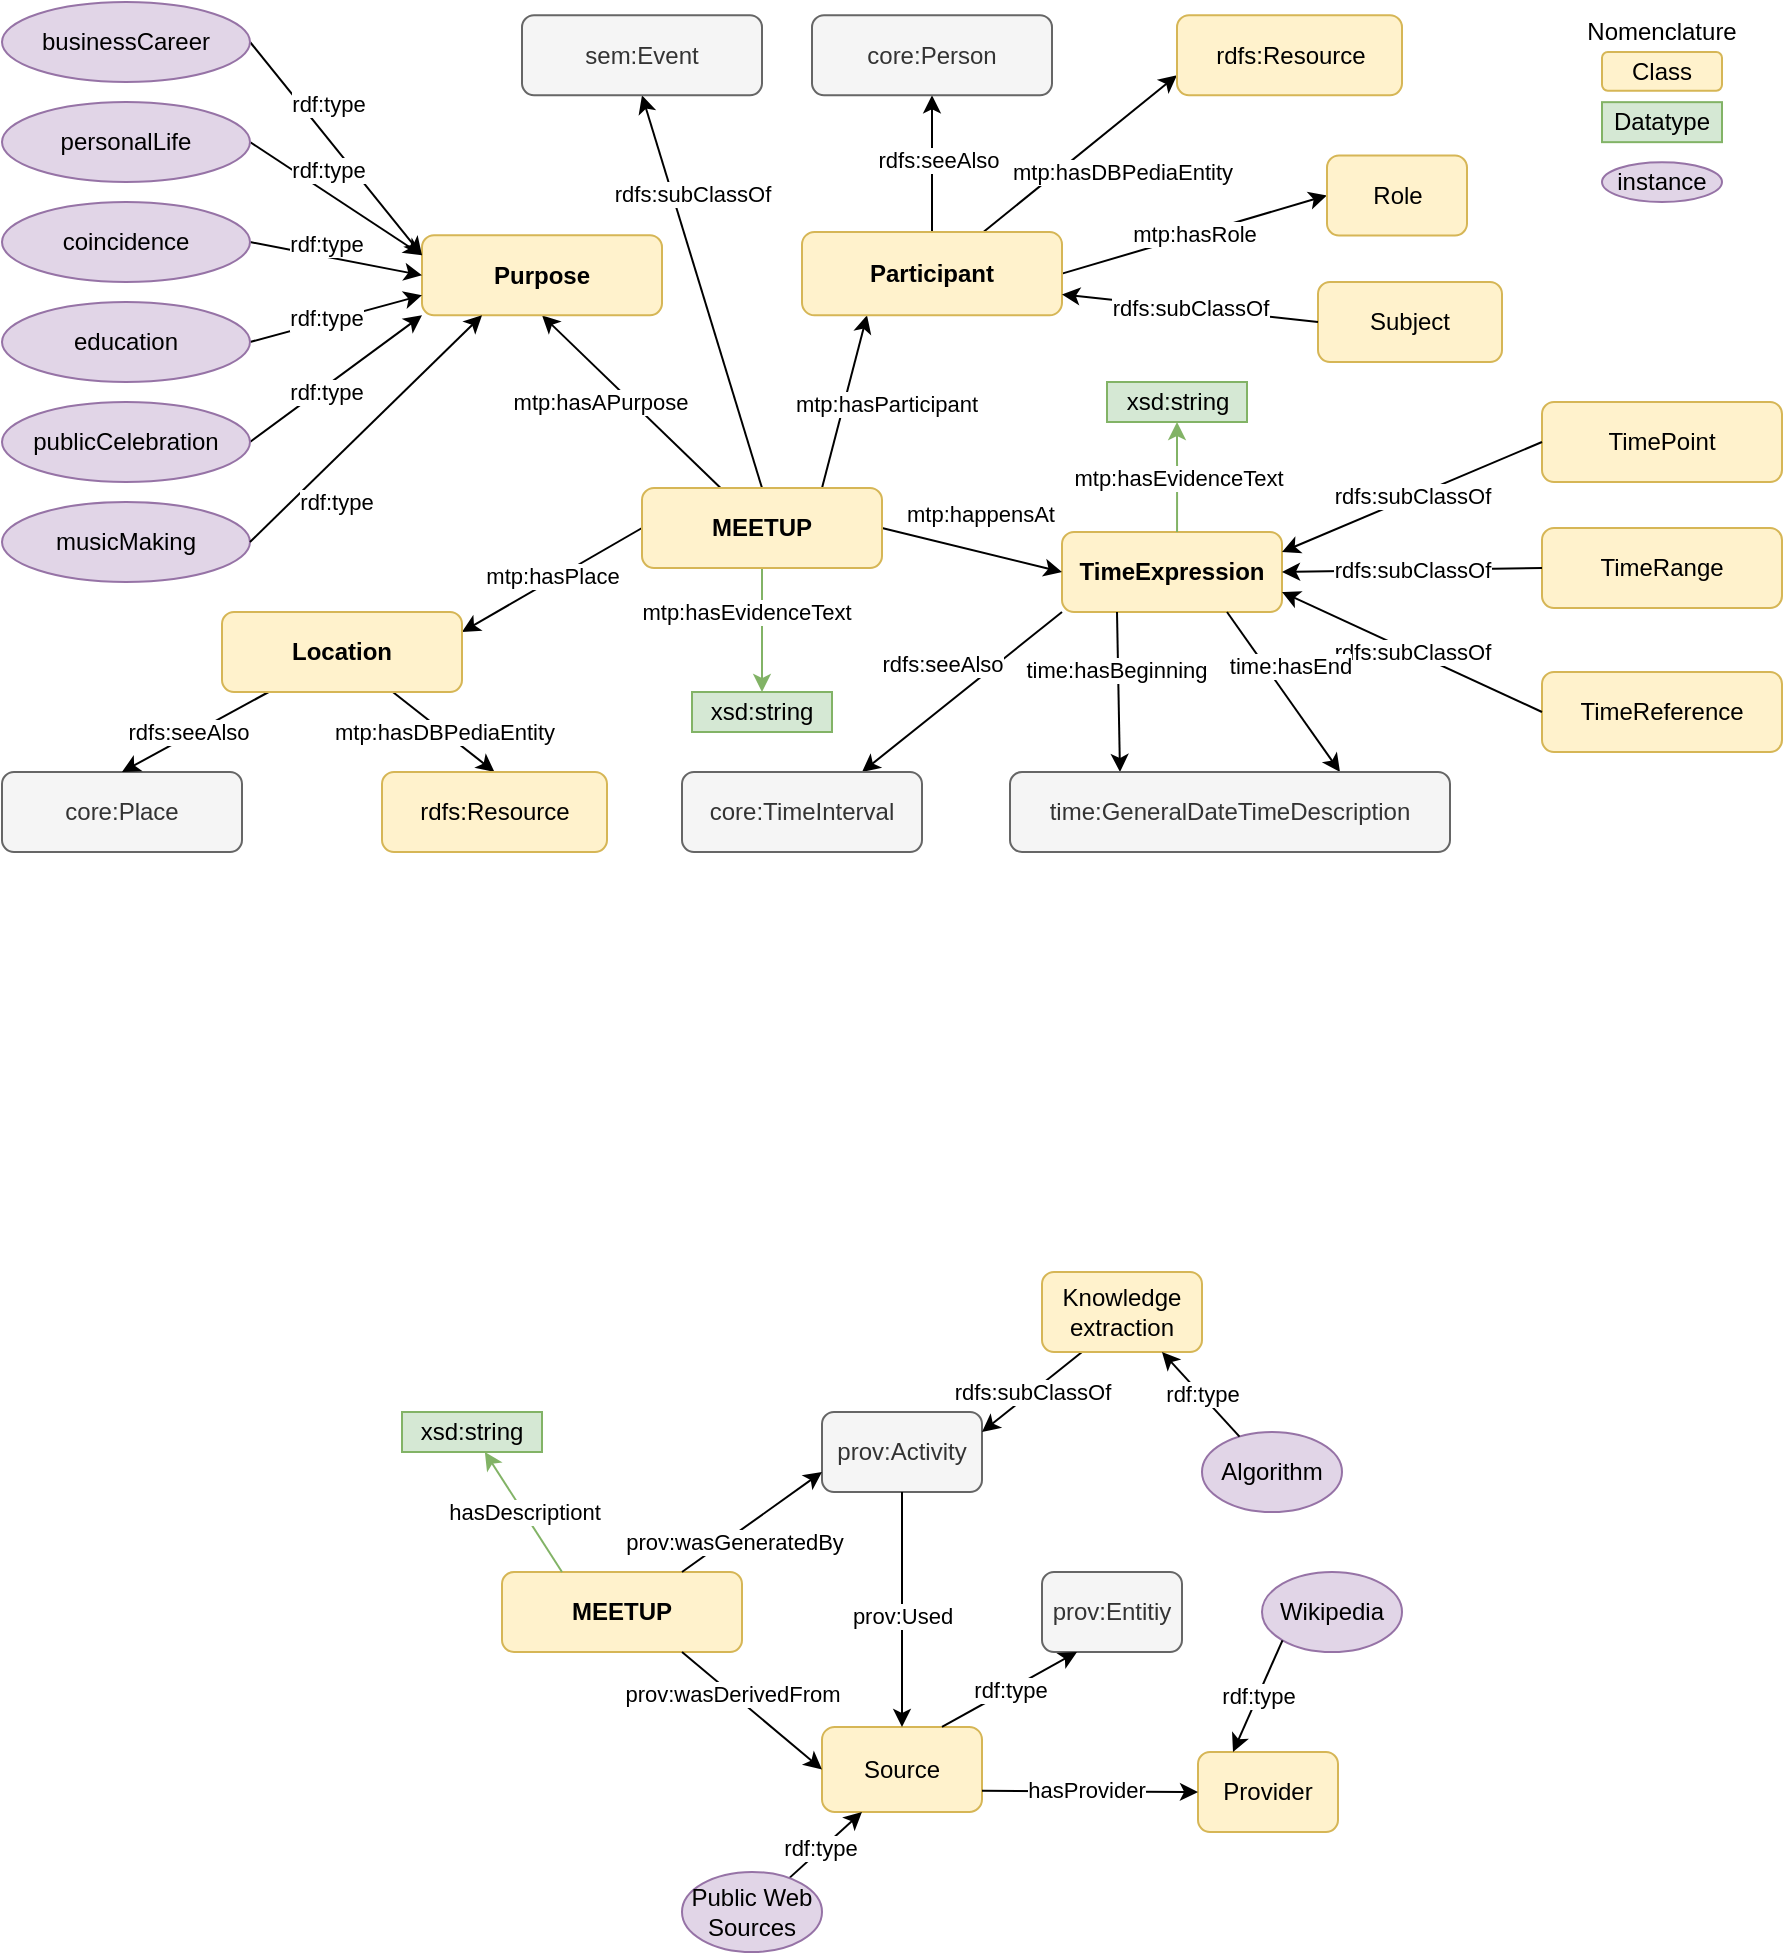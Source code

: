 <mxfile version="17.2.1" type="device" pages="3"><diagram name="V0.3" id="JeSB2Bdn0HDj4rO1LDRB"><mxGraphModel dx="2010" dy="3112" grid="1" gridSize="10" guides="1" tooltips="1" connect="1" arrows="1" fold="1" page="1" pageScale="1" pageWidth="827" pageHeight="1169" math="0" shadow="0"><root><mxCell id="0"/><mxCell id="1" parent="0"/><mxCell id="2" value="Class" style="rounded=1;whiteSpace=wrap;html=1;fillColor=#fff2cc;strokeColor=#d6b656;" parent="1" vertex="1"><mxGeometry x="710" y="-1680" width="60" height="19.33" as="geometry"/></mxCell><mxCell id="3" value="Datatype" style="rounded=0;whiteSpace=wrap;html=1;fillColor=#d5e8d4;strokeColor=#82b366;" parent="1" vertex="1"><mxGeometry x="710" y="-1654.92" width="60" height="20" as="geometry"/></mxCell><mxCell id="4" value="instance" style="ellipse;whiteSpace=wrap;html=1;fillColor=#e1d5e7;strokeColor=#9673a6;" parent="1" vertex="1"><mxGeometry x="710" y="-1624.92" width="60" height="19.92" as="geometry"/></mxCell><mxCell id="MVmFsnz7Kmgioz7mljLV-81" style="rounded=0;orthogonalLoop=1;jettySize=auto;html=1;entryX=0.75;entryY=0;entryDx=0;entryDy=0;" parent="1" target="MVmFsnz7Kmgioz7mljLV-80" edge="1"><mxGeometry relative="1" as="geometry"><mxPoint x="440" y="-1400" as="sourcePoint"/></mxGeometry></mxCell><mxCell id="MVmFsnz7Kmgioz7mljLV-82" value="rdfs:seeAlso" style="edgeLabel;html=1;align=center;verticalAlign=middle;resizable=0;points=[];" parent="MVmFsnz7Kmgioz7mljLV-81" vertex="1" connectable="0"><mxGeometry x="0.069" y="-1" relative="1" as="geometry"><mxPoint x="-6" y="-16" as="offset"/></mxGeometry></mxCell><mxCell id="5" value="TimeExpression" style="rounded=1;whiteSpace=wrap;html=1;fillColor=#fff2cc;strokeColor=#d6b656;fontStyle=1" parent="1" vertex="1"><mxGeometry x="440" y="-1440" width="110" height="40" as="geometry"/></mxCell><mxCell id="6" value="TimePoint" style="rounded=1;whiteSpace=wrap;html=1;fillColor=#fff2cc;strokeColor=#d6b656;fontStyle=0;" parent="1" vertex="1"><mxGeometry x="680" y="-1505" width="120" height="40" as="geometry"/></mxCell><mxCell id="7" value="TimeRange" style="rounded=1;whiteSpace=wrap;html=1;fillColor=#fff2cc;strokeColor=#d6b656;fontStyle=0;" parent="1" vertex="1"><mxGeometry x="680" y="-1442.0" width="120" height="40" as="geometry"/></mxCell><mxCell id="8" value="TimeReference" style="rounded=1;whiteSpace=wrap;html=1;fillColor=#fff2cc;strokeColor=#d6b656;fontStyle=0;" parent="1" vertex="1"><mxGeometry x="680" y="-1370" width="120" height="40" as="geometry"/></mxCell><mxCell id="9" value="rdfs:subClassOf" style="endArrow=classic;html=1;rounded=0;entryX=1;entryY=0.25;entryDx=0;entryDy=0;exitX=0;exitY=0.5;exitDx=0;exitDy=0;" parent="1" source="6" target="5" edge="1"><mxGeometry width="50" height="50" relative="1" as="geometry"><mxPoint x="690" y="-1490" as="sourcePoint"/><mxPoint x="554" y="-1326.21" as="targetPoint"/></mxGeometry></mxCell><mxCell id="10" value="rdfs:subClassOf" style="endArrow=classic;html=1;rounded=0;exitX=0;exitY=0.5;exitDx=0;exitDy=0;entryX=1;entryY=0.75;entryDx=0;entryDy=0;" parent="1" source="8" target="5" edge="1"><mxGeometry width="50" height="50" relative="1" as="geometry"><mxPoint x="604.13" y="-1275.43" as="sourcePoint"/><mxPoint x="526.5" y="-1426.29" as="targetPoint"/></mxGeometry></mxCell><mxCell id="11" value="rdfs:subClassOf" style="endArrow=classic;html=1;rounded=0;entryX=1;entryY=0.5;entryDx=0;entryDy=0;exitX=0;exitY=0.5;exitDx=0;exitDy=0;" parent="1" source="7" target="5" edge="1"><mxGeometry width="50" height="50" relative="1" as="geometry"><mxPoint x="476.5" y="-1358.79" as="sourcePoint"/><mxPoint x="526.5" y="-1436.29" as="targetPoint"/></mxGeometry></mxCell><mxCell id="12" value="Nomenclature" style="text;html=1;strokeColor=none;fillColor=none;align=center;verticalAlign=middle;whiteSpace=wrap;rounded=0;" parent="1" vertex="1"><mxGeometry x="710" y="-1705" width="60" height="30" as="geometry"/></mxCell><mxCell id="13" style="edgeStyle=none;rounded=0;orthogonalLoop=1;jettySize=auto;html=1;entryX=1;entryY=0.25;entryDx=0;entryDy=0;exitX=0;exitY=0.5;exitDx=0;exitDy=0;" parent="1" source="21" target="MVmFsnz7Kmgioz7mljLV-87" edge="1"><mxGeometry relative="1" as="geometry"/></mxCell><mxCell id="14" value="mtp:hasPlace" style="edgeLabel;html=1;align=center;verticalAlign=middle;resizable=0;points=[];" parent="13" vertex="1" connectable="0"><mxGeometry x="-0.38" y="-1" relative="1" as="geometry"><mxPoint x="-17" y="9" as="offset"/></mxGeometry></mxCell><mxCell id="15" value="mtp:hasParticipant" style="edgeStyle=none;rounded=0;orthogonalLoop=1;jettySize=auto;html=1;entryX=0.25;entryY=1;entryDx=0;entryDy=0;exitX=0.75;exitY=0;exitDx=0;exitDy=0;" parent="1" source="21" target="26" edge="1"><mxGeometry x="0.083" y="-21" relative="1" as="geometry"><mxPoint x="240" y="-1470" as="sourcePoint"/><mxPoint x="-1" as="offset"/></mxGeometry></mxCell><mxCell id="16" style="edgeStyle=none;rounded=0;orthogonalLoop=1;jettySize=auto;html=1;entryX=0.5;entryY=1;entryDx=0;entryDy=0;" parent="1" source="21" target="22" edge="1"><mxGeometry relative="1" as="geometry"/></mxCell><mxCell id="17" value="mtp:hasAPurpose" style="edgeLabel;html=1;align=center;verticalAlign=middle;resizable=0;points=[];" parent="16" vertex="1" connectable="0"><mxGeometry x="0.261" y="3" relative="1" as="geometry"><mxPoint x="-2" y="9" as="offset"/></mxGeometry></mxCell><mxCell id="18" value="mtp:happensAt" style="edgeStyle=none;rounded=0;orthogonalLoop=1;jettySize=auto;html=1;entryX=0;entryY=0.5;entryDx=0;entryDy=0;exitX=1;exitY=0.5;exitDx=0;exitDy=0;" parent="1" source="21" target="5" edge="1"><mxGeometry x="-0.003" y="18" relative="1" as="geometry"><mxPoint as="offset"/><mxPoint x="350" y="-1462" as="sourcePoint"/></mxGeometry></mxCell><mxCell id="19" style="rounded=0;orthogonalLoop=1;jettySize=auto;html=1;entryX=0.5;entryY=1;entryDx=0;entryDy=0;exitX=0.5;exitY=0;exitDx=0;exitDy=0;" parent="1" source="21" target="42" edge="1"><mxGeometry relative="1" as="geometry"/></mxCell><mxCell id="20" value="rdfs:subClassOf" style="edgeLabel;html=1;align=center;verticalAlign=middle;resizable=0;points=[];" parent="19" vertex="1" connectable="0"><mxGeometry x="0.505" relative="1" as="geometry"><mxPoint x="10" y="1" as="offset"/></mxGeometry></mxCell><mxCell id="MVmFsnz7Kmgioz7mljLV-84" style="edgeStyle=none;rounded=0;orthogonalLoop=1;jettySize=auto;html=1;entryX=0.5;entryY=0;entryDx=0;entryDy=0;fillColor=#d5e8d4;strokeColor=#82b366;" parent="1" source="21" target="MVmFsnz7Kmgioz7mljLV-83" edge="1"><mxGeometry relative="1" as="geometry"/></mxCell><mxCell id="MVmFsnz7Kmgioz7mljLV-86" value="mtp:hasEvidenceText" style="edgeLabel;html=1;align=center;verticalAlign=middle;resizable=0;points=[];" parent="MVmFsnz7Kmgioz7mljLV-84" vertex="1" connectable="0"><mxGeometry x="-0.44" y="4" relative="1" as="geometry"><mxPoint x="-12" y="4" as="offset"/></mxGeometry></mxCell><mxCell id="21" value="MEETUP" style="rounded=1;whiteSpace=wrap;html=1;fillColor=#fff2cc;strokeColor=#d6b656;fontStyle=1" parent="1" vertex="1"><mxGeometry x="230" y="-1462" width="120" height="40" as="geometry"/></mxCell><mxCell id="22" value="Purpose" style="rounded=1;whiteSpace=wrap;html=1;fillColor=#fff2cc;strokeColor=#d6b656;fontStyle=1" parent="1" vertex="1"><mxGeometry x="120" y="-1588.36" width="120" height="40" as="geometry"/></mxCell><mxCell id="23" value="mtp:hasRole" style="edgeStyle=none;rounded=0;orthogonalLoop=1;jettySize=auto;html=1;exitX=1;exitY=0.5;exitDx=0;exitDy=0;entryX=0;entryY=0.5;entryDx=0;entryDy=0;" parent="1" source="26" target="28" edge="1"><mxGeometry relative="1" as="geometry"/></mxCell><mxCell id="24" style="rounded=0;orthogonalLoop=1;jettySize=auto;html=1;" parent="1" source="26" target="41" edge="1"><mxGeometry relative="1" as="geometry"/></mxCell><mxCell id="25" value="rdfs:seeAlso" style="edgeLabel;html=1;align=center;verticalAlign=middle;resizable=0;points=[];" parent="24" vertex="1" connectable="0"><mxGeometry x="0.32" relative="1" as="geometry"><mxPoint x="3" y="9" as="offset"/></mxGeometry></mxCell><mxCell id="MVmFsnz7Kmgioz7mljLV-92" value="mtp:hasDBPediaEntity" style="edgeStyle=none;rounded=0;orthogonalLoop=1;jettySize=auto;html=1;entryX=0;entryY=0.75;entryDx=0;entryDy=0;" parent="1" source="26" target="MVmFsnz7Kmgioz7mljLV-91" edge="1"><mxGeometry x="0.168" y="-20" relative="1" as="geometry"><mxPoint as="offset"/></mxGeometry></mxCell><mxCell id="26" value="Participant" style="rounded=1;whiteSpace=wrap;html=1;fillColor=#fff2cc;strokeColor=#d6b656;fontStyle=1;" parent="1" vertex="1"><mxGeometry x="310" y="-1590" width="130" height="41.64" as="geometry"/></mxCell><mxCell id="27" value="core:Place" style="rounded=1;whiteSpace=wrap;html=1;fillColor=#f5f5f5;strokeColor=#666666;fontStyle=0;fontColor=#333333;" parent="1" vertex="1"><mxGeometry x="-90" y="-1320" width="120" height="40" as="geometry"/></mxCell><mxCell id="28" value="Role" style="rounded=1;whiteSpace=wrap;html=1;fillColor=#fff2cc;strokeColor=#d6b656;" parent="1" vertex="1"><mxGeometry x="572.5" y="-1628.28" width="70" height="40" as="geometry"/></mxCell><mxCell id="29" value="Subject" style="rounded=1;whiteSpace=wrap;html=1;fillColor=#fff2cc;strokeColor=#d6b656;fontStyle=0;" parent="1" vertex="1"><mxGeometry x="568" y="-1565.0" width="92" height="40" as="geometry"/></mxCell><mxCell id="30" value="rdfs:subClassOf" style="endArrow=classic;html=1;rounded=0;entryX=1;entryY=0.75;entryDx=0;entryDy=0;exitX=0;exitY=0.5;exitDx=0;exitDy=0;" parent="1" source="29" target="26" edge="1"><mxGeometry width="50" height="50" relative="1" as="geometry"><mxPoint x="264" y="-1533.72" as="sourcePoint"/><mxPoint x="390" y="-1548.36" as="targetPoint"/></mxGeometry></mxCell><mxCell id="31" value="" style="endArrow=classic;html=1;rounded=0;exitX=1;exitY=0.5;exitDx=0;exitDy=0;entryX=0;entryY=0.25;entryDx=0;entryDy=0;" parent="1" source="43" target="22" edge="1"><mxGeometry width="50" height="50" relative="1" as="geometry"><mxPoint y="-1651.36" as="sourcePoint"/><mxPoint x="130" y="-1545.15" as="targetPoint"/></mxGeometry></mxCell><mxCell id="32" value="rdf:type" style="edgeLabel;html=1;align=center;verticalAlign=middle;resizable=0;points=[];" parent="31" vertex="1" connectable="0"><mxGeometry x="-0.344" y="1" relative="1" as="geometry"><mxPoint x="10" y="-4" as="offset"/></mxGeometry></mxCell><mxCell id="33" value="" style="endArrow=classic;html=1;rounded=0;exitX=1;exitY=0.5;exitDx=0;exitDy=0;entryX=0;entryY=0.25;entryDx=0;entryDy=0;" parent="1" source="44" target="22" edge="1"><mxGeometry width="50" height="50" relative="1" as="geometry"><mxPoint y="-1598.36" as="sourcePoint"/><mxPoint x="150" y="-1568.36" as="targetPoint"/></mxGeometry></mxCell><mxCell id="34" value="rdf:type" style="edgeLabel;html=1;align=center;verticalAlign=middle;resizable=0;points=[];" parent="33" vertex="1" connectable="0"><mxGeometry x="-0.344" y="1" relative="1" as="geometry"><mxPoint x="10" y="-4" as="offset"/></mxGeometry></mxCell><mxCell id="35" value="" style="endArrow=classic;html=1;rounded=0;exitX=1;exitY=0.5;exitDx=0;exitDy=0;entryX=0;entryY=0.5;entryDx=0;entryDy=0;" parent="1" source="45" target="22" edge="1"><mxGeometry width="50" height="50" relative="1" as="geometry"><mxPoint y="-1548.36" as="sourcePoint"/><mxPoint x="150" y="-1570" as="targetPoint"/></mxGeometry></mxCell><mxCell id="36" value="rdf:type" style="edgeLabel;html=1;align=center;verticalAlign=middle;resizable=0;points=[];" parent="35" vertex="1" connectable="0"><mxGeometry x="-0.344" y="1" relative="1" as="geometry"><mxPoint x="10" y="-4" as="offset"/></mxGeometry></mxCell><mxCell id="37" value="" style="endArrow=classic;html=1;rounded=0;exitX=1;exitY=0.5;exitDx=0;exitDy=0;entryX=0;entryY=0.75;entryDx=0;entryDy=0;" parent="1" source="46" target="22" edge="1"><mxGeometry width="50" height="50" relative="1" as="geometry"><mxPoint y="-1498.36" as="sourcePoint"/><mxPoint x="160" y="-1478.36" as="targetPoint"/></mxGeometry></mxCell><mxCell id="38" value="rdf:type" style="edgeLabel;html=1;align=center;verticalAlign=middle;resizable=0;points=[];" parent="37" vertex="1" connectable="0"><mxGeometry x="-0.344" y="1" relative="1" as="geometry"><mxPoint x="10" y="-4" as="offset"/></mxGeometry></mxCell><mxCell id="39" value="" style="endArrow=classic;html=1;rounded=0;exitX=1;exitY=0.5;exitDx=0;exitDy=0;entryX=0;entryY=1;entryDx=0;entryDy=0;" parent="1" source="47" target="22" edge="1"><mxGeometry width="50" height="50" relative="1" as="geometry"><mxPoint y="-1448.36" as="sourcePoint"/><mxPoint x="260" y="-1468.36" as="targetPoint"/></mxGeometry></mxCell><mxCell id="40" value="rdf:type" style="edgeLabel;html=1;align=center;verticalAlign=middle;resizable=0;points=[];" parent="39" vertex="1" connectable="0"><mxGeometry x="-0.344" y="1" relative="1" as="geometry"><mxPoint x="10" y="-4" as="offset"/></mxGeometry></mxCell><mxCell id="41" value="core:Person" style="rounded=1;whiteSpace=wrap;html=1;fillColor=#f5f5f5;strokeColor=#666666;fontColor=#333333;" parent="1" vertex="1"><mxGeometry x="315" y="-1698.36" width="120" height="40" as="geometry"/></mxCell><mxCell id="42" value="sem:Event" style="rounded=1;whiteSpace=wrap;html=1;fillColor=#f5f5f5;strokeColor=#666666;fontColor=#333333;" parent="1" vertex="1"><mxGeometry x="170" y="-1698.36" width="120" height="40" as="geometry"/></mxCell><mxCell id="43" value="businessCareer" style="ellipse;whiteSpace=wrap;html=1;fillColor=#e1d5e7;strokeColor=#9673a6;" parent="1" vertex="1"><mxGeometry x="-90" y="-1705" width="124" height="40" as="geometry"/></mxCell><mxCell id="44" value="personalLife" style="ellipse;whiteSpace=wrap;html=1;fillColor=#e1d5e7;strokeColor=#9673a6;" parent="1" vertex="1"><mxGeometry x="-90" y="-1655" width="124" height="40" as="geometry"/></mxCell><mxCell id="45" value="coincidence" style="ellipse;whiteSpace=wrap;html=1;fillColor=#e1d5e7;strokeColor=#9673a6;" parent="1" vertex="1"><mxGeometry x="-90" y="-1605" width="124" height="40" as="geometry"/></mxCell><mxCell id="46" value="education" style="ellipse;whiteSpace=wrap;html=1;fillColor=#e1d5e7;strokeColor=#9673a6;" parent="1" vertex="1"><mxGeometry x="-90" y="-1555" width="124" height="40" as="geometry"/></mxCell><mxCell id="47" value="publicCelebration" style="ellipse;whiteSpace=wrap;html=1;fillColor=#e1d5e7;strokeColor=#9673a6;" parent="1" vertex="1"><mxGeometry x="-90" y="-1505" width="124" height="40" as="geometry"/></mxCell><mxCell id="48" value="musicMaking" style="ellipse;whiteSpace=wrap;html=1;fillColor=#e1d5e7;strokeColor=#9673a6;" parent="1" vertex="1"><mxGeometry x="-90" y="-1455" width="124" height="40" as="geometry"/></mxCell><mxCell id="49" value="" style="endArrow=classic;html=1;rounded=0;exitX=1;exitY=0.5;exitDx=0;exitDy=0;entryX=0.25;entryY=1;entryDx=0;entryDy=0;" parent="1" source="48" target="22" edge="1"><mxGeometry width="50" height="50" relative="1" as="geometry"><mxPoint x="-16" y="-1418.36" as="sourcePoint"/><mxPoint x="160" y="-1548.36" as="targetPoint"/></mxGeometry></mxCell><mxCell id="50" value="rdf:type" style="edgeLabel;html=1;align=center;verticalAlign=middle;resizable=0;points=[];" parent="49" vertex="1" connectable="0"><mxGeometry x="-0.344" y="1" relative="1" as="geometry"><mxPoint x="6" y="18" as="offset"/></mxGeometry></mxCell><mxCell id="51" value="mtp:hasEvidenceText" style="endArrow=classic;html=1;rounded=0;exitX=0.523;exitY=0;exitDx=0;exitDy=0;fillColor=#d5e8d4;strokeColor=#82b366;exitPerimeter=0;" parent="1" source="5" target="52" edge="1"><mxGeometry width="50" height="50" relative="1" as="geometry"><mxPoint x="648.5" y="-1417.14" as="sourcePoint"/><mxPoint x="425.5" y="-1333.09" as="targetPoint"/></mxGeometry></mxCell><mxCell id="52" value="xsd:string" style="rounded=0;whiteSpace=wrap;html=1;fillColor=#d5e8d4;strokeColor=#82b366;" parent="1" vertex="1"><mxGeometry x="462.5" y="-1515.0" width="70" height="20" as="geometry"/></mxCell><mxCell id="53" value="time:hasBeginning" style="edgeStyle=none;rounded=0;orthogonalLoop=1;jettySize=auto;html=1;exitX=0.25;exitY=1;exitDx=0;exitDy=0;entryX=0.25;entryY=0;entryDx=0;entryDy=0;" parent="1" source="5" target="55" edge="1"><mxGeometry x="-0.283" y="-1" relative="1" as="geometry"><mxPoint as="offset"/><mxPoint x="647.602" y="-1335.43" as="sourcePoint"/><mxPoint x="602.5" y="-1325.43" as="targetPoint"/></mxGeometry></mxCell><mxCell id="54" value="time:hasEnd" style="edgeStyle=none;rounded=0;orthogonalLoop=1;jettySize=auto;html=1;exitX=0.75;exitY=1;exitDx=0;exitDy=0;entryX=0.75;entryY=0;entryDx=0;entryDy=0;" parent="1" source="5" target="55" edge="1"><mxGeometry x="-0.17" y="10" relative="1" as="geometry"><mxPoint as="offset"/><mxPoint x="692.5" y="-1372.14" as="sourcePoint"/><mxPoint x="752.5" y="-1325.43" as="targetPoint"/></mxGeometry></mxCell><mxCell id="55" value="time:GeneralDateTimeDescription" style="rounded=1;whiteSpace=wrap;html=1;fillColor=#f5f5f5;strokeColor=#666666;fontColor=#333333;" parent="1" vertex="1"><mxGeometry x="414" y="-1320" width="220" height="40" as="geometry"/></mxCell><mxCell id="56" value="MEETUP" style="rounded=1;whiteSpace=wrap;html=1;fillColor=#fff2cc;strokeColor=#d6b656;fontStyle=1" parent="1" vertex="1"><mxGeometry x="160" y="-920" width="120" height="40" as="geometry"/></mxCell><mxCell id="57" value="prov:Activity" style="rounded=1;whiteSpace=wrap;html=1;fillColor=#f5f5f5;strokeColor=#666666;fontColor=#333333;" parent="1" vertex="1"><mxGeometry x="320" y="-1000" width="80" height="40" as="geometry"/></mxCell><mxCell id="58" value="" style="endArrow=classic;html=1;rounded=0;exitX=0.75;exitY=0;exitDx=0;exitDy=0;entryX=0;entryY=0.75;entryDx=0;entryDy=0;" parent="1" source="56" target="57" edge="1"><mxGeometry width="50" height="50" relative="1" as="geometry"><mxPoint x="292" y="-920.0" as="sourcePoint"/><mxPoint x="330" y="-750.08" as="targetPoint"/></mxGeometry></mxCell><mxCell id="59" value="prov:wasGeneratedBy" style="edgeLabel;html=1;align=center;verticalAlign=middle;resizable=0;points=[];" parent="58" vertex="1" connectable="0"><mxGeometry x="-0.113" y="-5" relative="1" as="geometry"><mxPoint x="-8" y="3" as="offset"/></mxGeometry></mxCell><mxCell id="60" value="Source" style="rounded=1;whiteSpace=wrap;html=1;fillColor=#fff2cc;strokeColor=#d6b656;" parent="1" vertex="1"><mxGeometry x="320" y="-842.54" width="80" height="42.54" as="geometry"/></mxCell><mxCell id="61" value="prov:Entitiy" style="rounded=1;whiteSpace=wrap;html=1;fillColor=#f5f5f5;fontColor=#333333;strokeColor=#666666;" parent="1" vertex="1"><mxGeometry x="430" y="-920" width="70" height="40" as="geometry"/></mxCell><mxCell id="62" value="prov:wasDerivedFrom" style="endArrow=classic;html=1;rounded=0;exitX=0.75;exitY=1;exitDx=0;exitDy=0;entryX=0;entryY=0.5;entryDx=0;entryDy=0;" parent="1" source="56" target="60" edge="1"><mxGeometry x="-0.297" width="50" height="50" relative="1" as="geometry"><mxPoint x="265" y="-880.0" as="sourcePoint"/><mxPoint x="460" y="-650.08" as="targetPoint"/><mxPoint as="offset"/></mxGeometry></mxCell><mxCell id="63" value="rdf:type" style="endArrow=classic;html=1;rounded=0;exitX=0.75;exitY=0;exitDx=0;exitDy=0;entryX=0.25;entryY=1;entryDx=0;entryDy=0;" parent="1" source="60" target="61" edge="1"><mxGeometry width="50" height="50" relative="1" as="geometry"><mxPoint x="456" y="-634.02" as="sourcePoint"/><mxPoint x="863" y="-754.02" as="targetPoint"/></mxGeometry></mxCell><mxCell id="64" value="Provider" style="rounded=1;whiteSpace=wrap;html=1;fillColor=#fff2cc;strokeColor=#d6b656;" parent="1" vertex="1"><mxGeometry x="508" y="-830.0" width="70" height="40" as="geometry"/></mxCell><mxCell id="65" value="" style="endArrow=classic;html=1;rounded=0;entryX=0;entryY=0.5;entryDx=0;entryDy=0;exitX=1;exitY=0.75;exitDx=0;exitDy=0;" parent="1" source="60" target="64" edge="1"><mxGeometry width="50" height="50" relative="1" as="geometry"><mxPoint x="438.5" y="-574.02" as="sourcePoint"/><mxPoint x="426" y="-634.02" as="targetPoint"/></mxGeometry></mxCell><mxCell id="66" value="hasProvider" style="edgeLabel;html=1;align=center;verticalAlign=middle;resizable=0;points=[];" parent="65" vertex="1" connectable="0"><mxGeometry x="0.211" y="2" relative="1" as="geometry"><mxPoint x="-14" y="1" as="offset"/></mxGeometry></mxCell><mxCell id="67" value="" style="endArrow=classic;html=1;rounded=0;exitX=0.5;exitY=1;exitDx=0;exitDy=0;entryX=0.5;entryY=0;entryDx=0;entryDy=0;" parent="1" source="57" target="60" edge="1"><mxGeometry width="50" height="50" relative="1" as="geometry"><mxPoint x="455" y="-810.08" as="sourcePoint"/><mxPoint x="440" y="-980.08" as="targetPoint"/></mxGeometry></mxCell><mxCell id="68" value="prov:Used" style="edgeLabel;html=1;align=center;verticalAlign=middle;resizable=0;points=[];" parent="67" vertex="1" connectable="0"><mxGeometry x="-0.113" y="-5" relative="1" as="geometry"><mxPoint x="5" y="10" as="offset"/></mxGeometry></mxCell><mxCell id="69" value="Wikipedia" style="ellipse;whiteSpace=wrap;html=1;fillColor=#e1d5e7;strokeColor=#9673a6;" parent="1" vertex="1"><mxGeometry x="540" y="-920" width="70" height="40" as="geometry"/></mxCell><mxCell id="70" value="rdf:type" style="endArrow=classic;html=1;rounded=0;entryX=0.25;entryY=0;entryDx=0;entryDy=0;exitX=0;exitY=1;exitDx=0;exitDy=0;" parent="1" source="69" target="64" edge="1"><mxGeometry width="50" height="50" relative="1" as="geometry"><mxPoint x="786" y="-636.65" as="sourcePoint"/><mxPoint x="497.5" y="-802.54" as="targetPoint"/></mxGeometry></mxCell><mxCell id="71" value="" style="rounded=0;orthogonalLoop=1;jettySize=auto;html=1;entryX=0.25;entryY=1;entryDx=0;entryDy=0;" parent="1" source="73" target="60" edge="1"><mxGeometry relative="1" as="geometry"><mxPoint x="293.03" y="-778.42" as="targetPoint"/></mxGeometry></mxCell><mxCell id="72" value="rdf:type" style="edgeLabel;html=1;align=center;verticalAlign=middle;resizable=0;points=[];" parent="71" vertex="1" connectable="0"><mxGeometry x="-0.118" y="1" relative="1" as="geometry"><mxPoint as="offset"/></mxGeometry></mxCell><mxCell id="73" value="Public Web Sources" style="ellipse;whiteSpace=wrap;html=1;fillColor=#e1d5e7;strokeColor=#9673a6;" parent="1" vertex="1"><mxGeometry x="250" y="-770" width="70" height="40" as="geometry"/></mxCell><mxCell id="74" value="rdfs:subClassOf" style="endArrow=classic;html=1;rounded=0;exitX=0.25;exitY=1;exitDx=0;exitDy=0;entryX=1;entryY=0.25;entryDx=0;entryDy=0;" parent="1" source="75" target="57" edge="1"><mxGeometry width="50" height="50" relative="1" as="geometry"><mxPoint x="655.548" y="-966.444" as="sourcePoint"/><mxPoint x="370" y="-991.21" as="targetPoint"/></mxGeometry></mxCell><mxCell id="75" value="Knowledge extraction" style="rounded=1;whiteSpace=wrap;html=1;fillColor=#fff2cc;strokeColor=#d6b656;" parent="1" vertex="1"><mxGeometry x="430" y="-1070" width="80" height="40" as="geometry"/></mxCell><mxCell id="76" value="Algorithm" style="ellipse;whiteSpace=wrap;html=1;fillColor=#e1d5e7;strokeColor=#9673a6;" parent="1" vertex="1"><mxGeometry x="510" y="-990" width="70" height="40" as="geometry"/></mxCell><mxCell id="77" value="rdf:type" style="endArrow=classic;html=1;rounded=0;entryX=0.75;entryY=1;entryDx=0;entryDy=0;" parent="1" source="76" target="75" edge="1"><mxGeometry width="50" height="50" relative="1" as="geometry"><mxPoint x="704" y="-941.29" as="sourcePoint"/><mxPoint x="668" y="-1011.29" as="targetPoint"/></mxGeometry></mxCell><mxCell id="78" value="hasDescriptiont" style="endArrow=classic;html=1;rounded=0;fillColor=#d5e8d4;strokeColor=#82b366;" parent="1" target="79" edge="1"><mxGeometry width="50" height="50" relative="1" as="geometry"><mxPoint x="190" y="-920" as="sourcePoint"/><mxPoint x="30.5" y="-836.09" as="targetPoint"/></mxGeometry></mxCell><mxCell id="79" value="xsd:string" style="rounded=0;whiteSpace=wrap;html=1;fillColor=#d5e8d4;strokeColor=#82b366;" parent="1" vertex="1"><mxGeometry x="110" y="-1000.0" width="70" height="20" as="geometry"/></mxCell><mxCell id="MVmFsnz7Kmgioz7mljLV-80" value="core:TimeInterval" style="rounded=1;whiteSpace=wrap;html=1;fillColor=#f5f5f5;strokeColor=#666666;fontStyle=0;fontColor=#333333;" parent="1" vertex="1"><mxGeometry x="250" y="-1320" width="120" height="40" as="geometry"/></mxCell><mxCell id="MVmFsnz7Kmgioz7mljLV-83" value="xsd:string" style="rounded=0;whiteSpace=wrap;html=1;fillColor=#d5e8d4;strokeColor=#82b366;" parent="1" vertex="1"><mxGeometry x="255" y="-1360.0" width="70" height="20" as="geometry"/></mxCell><mxCell id="MVmFsnz7Kmgioz7mljLV-88" style="edgeStyle=none;rounded=0;orthogonalLoop=1;jettySize=auto;html=1;entryX=0.5;entryY=0;entryDx=0;entryDy=0;" parent="1" source="MVmFsnz7Kmgioz7mljLV-87" target="27" edge="1"><mxGeometry relative="1" as="geometry"/></mxCell><mxCell id="MVmFsnz7Kmgioz7mljLV-89" value="rdfs:seeAlso" style="edgeLabel;html=1;align=center;verticalAlign=middle;resizable=0;points=[];" parent="MVmFsnz7Kmgioz7mljLV-88" vertex="1" connectable="0"><mxGeometry x="0.075" y="-2" relative="1" as="geometry"><mxPoint as="offset"/></mxGeometry></mxCell><mxCell id="MVmFsnz7Kmgioz7mljLV-94" value="mtp:hasDBPediaEntity" style="edgeStyle=none;rounded=0;orthogonalLoop=1;jettySize=auto;html=1;entryX=0.5;entryY=0;entryDx=0;entryDy=0;" parent="1" source="MVmFsnz7Kmgioz7mljLV-87" target="MVmFsnz7Kmgioz7mljLV-93" edge="1"><mxGeometry relative="1" as="geometry"/></mxCell><mxCell id="MVmFsnz7Kmgioz7mljLV-87" value="Location" style="rounded=1;whiteSpace=wrap;html=1;fillColor=#fff2cc;strokeColor=#d6b656;fontStyle=1;" parent="1" vertex="1"><mxGeometry x="20" y="-1400" width="120" height="40" as="geometry"/></mxCell><mxCell id="MVmFsnz7Kmgioz7mljLV-91" value="rdfs:Resource" style="rounded=1;whiteSpace=wrap;html=1;fillColor=#fff2cc;strokeColor=#d6b656;" parent="1" vertex="1"><mxGeometry x="497.5" y="-1698.36" width="112.5" height="40" as="geometry"/></mxCell><mxCell id="MVmFsnz7Kmgioz7mljLV-93" value="rdfs:Resource" style="rounded=1;whiteSpace=wrap;html=1;fillColor=#fff2cc;strokeColor=#d6b656;" parent="1" vertex="1"><mxGeometry x="100" y="-1320" width="112.5" height="40" as="geometry"/></mxCell></root></mxGraphModel></diagram><diagram id="B7OwBiDEI0RdmmSPW9A5" name="V0.2"><mxGraphModel dx="1773" dy="2957" grid="1" gridSize="10" guides="1" tooltips="1" connect="1" arrows="1" fold="1" page="1" pageScale="1" pageWidth="827" pageHeight="1169" math="0" shadow="0"><root><mxCell id="0"/><mxCell id="1" parent="0"/><mxCell id="vMmlDPwGfWtCriHzXiIe-1" value="Class" style="rounded=1;whiteSpace=wrap;html=1;fillColor=#fff2cc;strokeColor=#d6b656;" parent="1" vertex="1"><mxGeometry x="660" y="-1673.36" width="60" height="19.33" as="geometry"/></mxCell><mxCell id="vMmlDPwGfWtCriHzXiIe-2" value="Datatype" style="rounded=0;whiteSpace=wrap;html=1;fillColor=#d5e8d4;strokeColor=#82b366;" parent="1" vertex="1"><mxGeometry x="660" y="-1648.28" width="60" height="20" as="geometry"/></mxCell><mxCell id="vMmlDPwGfWtCriHzXiIe-3" value="instance" style="ellipse;whiteSpace=wrap;html=1;fillColor=#e1d5e7;strokeColor=#9673a6;" parent="1" vertex="1"><mxGeometry x="660" y="-1618.28" width="60" height="19.92" as="geometry"/></mxCell><mxCell id="vMmlDPwGfWtCriHzXiIe-4" value="TimeExpression" style="rounded=1;whiteSpace=wrap;html=1;fillColor=#fff2cc;strokeColor=#d6b656;fontStyle=1" parent="1" vertex="1"><mxGeometry x="430" y="-1442" width="110" height="40" as="geometry"/></mxCell><mxCell id="vMmlDPwGfWtCriHzXiIe-5" value="TimePoint" style="ellipse;whiteSpace=wrap;html=1;fillColor=#e1d5e7;strokeColor=#9673a6;" parent="1" vertex="1"><mxGeometry x="630" y="-1488.64" width="120" height="40" as="geometry"/></mxCell><mxCell id="vMmlDPwGfWtCriHzXiIe-6" value="TimeRange" style="ellipse;whiteSpace=wrap;html=1;fillColor=#e1d5e7;strokeColor=#9673a6;" parent="1" vertex="1"><mxGeometry x="630" y="-1442.0" width="120" height="40" as="geometry"/></mxCell><mxCell id="vMmlDPwGfWtCriHzXiIe-7" value="TimeReference" style="ellipse;whiteSpace=wrap;html=1;fillColor=#e1d5e7;strokeColor=#9673a6;" parent="1" vertex="1"><mxGeometry x="630" y="-1395.35" width="120" height="40" as="geometry"/></mxCell><mxCell id="vMmlDPwGfWtCriHzXiIe-8" value="rdf:type" style="endArrow=classic;html=1;rounded=0;entryX=1;entryY=0.25;entryDx=0;entryDy=0;exitX=0;exitY=0.5;exitDx=0;exitDy=0;" parent="1" source="vMmlDPwGfWtCriHzXiIe-5" target="vMmlDPwGfWtCriHzXiIe-4" edge="1"><mxGeometry width="50" height="50" relative="1" as="geometry"><mxPoint x="474" y="-1400.79" as="sourcePoint"/><mxPoint x="541.5" y="-1326.21" as="targetPoint"/></mxGeometry></mxCell><mxCell id="vMmlDPwGfWtCriHzXiIe-9" value="rdf:type" style="endArrow=classic;html=1;rounded=0;exitX=0;exitY=0.5;exitDx=0;exitDy=0;entryX=1;entryY=0.75;entryDx=0;entryDy=0;" parent="1" source="vMmlDPwGfWtCriHzXiIe-7" target="vMmlDPwGfWtCriHzXiIe-4" edge="1"><mxGeometry width="50" height="50" relative="1" as="geometry"><mxPoint x="591.63" y="-1275.43" as="sourcePoint"/><mxPoint x="514" y="-1426.29" as="targetPoint"/></mxGeometry></mxCell><mxCell id="vMmlDPwGfWtCriHzXiIe-10" value="rdf:type" style="endArrow=classic;html=1;rounded=0;entryX=1;entryY=0.5;entryDx=0;entryDy=0;exitX=0;exitY=0.5;exitDx=0;exitDy=0;" parent="1" source="vMmlDPwGfWtCriHzXiIe-6" target="vMmlDPwGfWtCriHzXiIe-4" edge="1"><mxGeometry width="50" height="50" relative="1" as="geometry"><mxPoint x="464" y="-1358.79" as="sourcePoint"/><mxPoint x="514" y="-1436.29" as="targetPoint"/></mxGeometry></mxCell><mxCell id="vMmlDPwGfWtCriHzXiIe-11" value="Nomenclature" style="text;html=1;strokeColor=none;fillColor=none;align=center;verticalAlign=middle;whiteSpace=wrap;rounded=0;" parent="1" vertex="1"><mxGeometry x="660" y="-1698.36" width="60" height="30" as="geometry"/></mxCell><mxCell id="vMmlDPwGfWtCriHzXiIe-12" style="edgeStyle=none;rounded=0;orthogonalLoop=1;jettySize=auto;html=1;entryX=0.75;entryY=0;entryDx=0;entryDy=0;exitX=0;exitY=0.75;exitDx=0;exitDy=0;" parent="1" source="vMmlDPwGfWtCriHzXiIe-18" target="vMmlDPwGfWtCriHzXiIe-22" edge="1"><mxGeometry relative="1" as="geometry"/></mxCell><mxCell id="vMmlDPwGfWtCriHzXiIe-60" value="hasPlace" style="edgeLabel;html=1;align=center;verticalAlign=middle;resizable=0;points=[];" parent="vMmlDPwGfWtCriHzXiIe-12" vertex="1" connectable="0"><mxGeometry x="-0.38" y="-1" relative="1" as="geometry"><mxPoint as="offset"/></mxGeometry></mxCell><mxCell id="vMmlDPwGfWtCriHzXiIe-14" value="hasParticipant" style="edgeStyle=none;rounded=0;orthogonalLoop=1;jettySize=auto;html=1;entryX=0.25;entryY=1;entryDx=0;entryDy=0;" parent="1" source="vMmlDPwGfWtCriHzXiIe-18" target="vMmlDPwGfWtCriHzXiIe-21" edge="1"><mxGeometry x="-0.006" y="-12" relative="1" as="geometry"><mxPoint x="240" y="-1470" as="sourcePoint"/><mxPoint as="offset"/></mxGeometry></mxCell><mxCell id="vMmlDPwGfWtCriHzXiIe-15" style="edgeStyle=none;rounded=0;orthogonalLoop=1;jettySize=auto;html=1;entryX=0.5;entryY=1;entryDx=0;entryDy=0;" parent="1" source="vMmlDPwGfWtCriHzXiIe-18" target="vMmlDPwGfWtCriHzXiIe-19" edge="1"><mxGeometry relative="1" as="geometry"/></mxCell><mxCell id="vMmlDPwGfWtCriHzXiIe-16" value="hasAPurpose" style="edgeLabel;html=1;align=center;verticalAlign=middle;resizable=0;points=[];" parent="vMmlDPwGfWtCriHzXiIe-15" vertex="1" connectable="0"><mxGeometry x="0.261" y="3" relative="1" as="geometry"><mxPoint x="-2" y="9" as="offset"/></mxGeometry></mxCell><mxCell id="vMmlDPwGfWtCriHzXiIe-17" value="happensAt" style="edgeStyle=none;rounded=0;orthogonalLoop=1;jettySize=auto;html=1;entryX=0;entryY=0.5;entryDx=0;entryDy=0;exitX=1;exitY=0.5;exitDx=0;exitDy=0;" parent="1" source="vMmlDPwGfWtCriHzXiIe-18" target="vMmlDPwGfWtCriHzXiIe-4" edge="1"><mxGeometry x="-0.209" y="4" relative="1" as="geometry"><mxPoint x="1" as="offset"/><mxPoint x="350" y="-1462" as="sourcePoint"/></mxGeometry></mxCell><mxCell id="vMmlDPwGfWtCriHzXiIe-45" style="rounded=0;orthogonalLoop=1;jettySize=auto;html=1;entryX=0.5;entryY=1;entryDx=0;entryDy=0;exitX=0.5;exitY=0;exitDx=0;exitDy=0;" parent="1" source="vMmlDPwGfWtCriHzXiIe-19" target="vMmlDPwGfWtCriHzXiIe-44" edge="1"><mxGeometry relative="1" as="geometry"/></mxCell><mxCell id="vMmlDPwGfWtCriHzXiIe-46" value="rdfs:subClassOf" style="edgeLabel;html=1;align=center;verticalAlign=middle;resizable=0;points=[];" parent="vMmlDPwGfWtCriHzXiIe-45" vertex="1" connectable="0"><mxGeometry x="0.505" relative="1" as="geometry"><mxPoint y="15" as="offset"/></mxGeometry></mxCell><mxCell id="vMmlDPwGfWtCriHzXiIe-18" value="MEETUP" style="rounded=1;whiteSpace=wrap;html=1;fillColor=#fff2cc;strokeColor=#d6b656;fontStyle=1" parent="1" vertex="1"><mxGeometry x="230" y="-1462" width="120" height="40" as="geometry"/></mxCell><mxCell id="vMmlDPwGfWtCriHzXiIe-19" value="Purpose" style="rounded=1;whiteSpace=wrap;html=1;fillColor=#fff2cc;strokeColor=#d6b656;fontStyle=1" parent="1" vertex="1"><mxGeometry x="150" y="-1588.36" width="120" height="40" as="geometry"/></mxCell><mxCell id="vMmlDPwGfWtCriHzXiIe-20" value="hasRole" style="edgeStyle=none;rounded=0;orthogonalLoop=1;jettySize=auto;html=1;exitX=1;exitY=0.5;exitDx=0;exitDy=0;entryX=0;entryY=0.5;entryDx=0;entryDy=0;" parent="1" source="vMmlDPwGfWtCriHzXiIe-21" target="vMmlDPwGfWtCriHzXiIe-23" edge="1"><mxGeometry relative="1" as="geometry"/></mxCell><mxCell id="vMmlDPwGfWtCriHzXiIe-42" style="rounded=0;orthogonalLoop=1;jettySize=auto;html=1;" parent="1" source="vMmlDPwGfWtCriHzXiIe-21" target="vMmlDPwGfWtCriHzXiIe-41" edge="1"><mxGeometry relative="1" as="geometry"/></mxCell><mxCell id="vMmlDPwGfWtCriHzXiIe-43" value="rdfs:subClassOf" style="edgeLabel;html=1;align=center;verticalAlign=middle;resizable=0;points=[];" parent="vMmlDPwGfWtCriHzXiIe-42" vertex="1" connectable="0"><mxGeometry x="0.32" relative="1" as="geometry"><mxPoint x="3" y="9" as="offset"/></mxGeometry></mxCell><mxCell id="vMmlDPwGfWtCriHzXiIe-21" value="Participant" style="rounded=1;whiteSpace=wrap;html=1;fillColor=#fff2cc;strokeColor=#d6b656;fontStyle=1;" parent="1" vertex="1"><mxGeometry x="310" y="-1588.36" width="120" height="40" as="geometry"/></mxCell><mxCell id="vMmlDPwGfWtCriHzXiIe-22" value="Place" style="rounded=1;whiteSpace=wrap;html=1;fillColor=#fff2cc;strokeColor=#d6b656;fontStyle=1" parent="1" vertex="1"><mxGeometry x="70" y="-1372" width="120" height="40" as="geometry"/></mxCell><mxCell id="vMmlDPwGfWtCriHzXiIe-23" value="Role" style="rounded=1;whiteSpace=wrap;html=1;fillColor=#fff2cc;strokeColor=#d6b656;" parent="1" vertex="1"><mxGeometry x="510" y="-1638.36" width="70" height="40" as="geometry"/></mxCell><mxCell id="vMmlDPwGfWtCriHzXiIe-24" value="Subject" style="ellipse;whiteSpace=wrap;html=1;fillColor=#e1d5e7;strokeColor=#9673a6;" parent="1" vertex="1"><mxGeometry x="508" y="-1558.36" width="92" height="40" as="geometry"/></mxCell><mxCell id="vMmlDPwGfWtCriHzXiIe-25" value="rdf:type" style="endArrow=classic;html=1;rounded=0;entryX=1;entryY=0.75;entryDx=0;entryDy=0;exitX=0;exitY=0.5;exitDx=0;exitDy=0;" parent="1" source="vMmlDPwGfWtCriHzXiIe-24" target="vMmlDPwGfWtCriHzXiIe-21" edge="1"><mxGeometry width="50" height="50" relative="1" as="geometry"><mxPoint x="264" y="-1533.72" as="sourcePoint"/><mxPoint x="390" y="-1548.36" as="targetPoint"/></mxGeometry></mxCell><mxCell id="vMmlDPwGfWtCriHzXiIe-27" value="" style="endArrow=classic;html=1;rounded=0;exitX=1;exitY=0.5;exitDx=0;exitDy=0;entryX=0;entryY=0.25;entryDx=0;entryDy=0;" parent="1" source="vMmlDPwGfWtCriHzXiIe-47" target="vMmlDPwGfWtCriHzXiIe-19" edge="1"><mxGeometry width="50" height="50" relative="1" as="geometry"><mxPoint y="-1651.36" as="sourcePoint"/><mxPoint x="130" y="-1545.15" as="targetPoint"/></mxGeometry></mxCell><mxCell id="vMmlDPwGfWtCriHzXiIe-28" value="rdf:type" style="edgeLabel;html=1;align=center;verticalAlign=middle;resizable=0;points=[];" parent="vMmlDPwGfWtCriHzXiIe-27" vertex="1" connectable="0"><mxGeometry x="-0.344" y="1" relative="1" as="geometry"><mxPoint x="10" y="-4" as="offset"/></mxGeometry></mxCell><mxCell id="vMmlDPwGfWtCriHzXiIe-30" value="" style="endArrow=classic;html=1;rounded=0;exitX=1;exitY=0.5;exitDx=0;exitDy=0;" parent="1" source="vMmlDPwGfWtCriHzXiIe-48" edge="1"><mxGeometry width="50" height="50" relative="1" as="geometry"><mxPoint y="-1598.36" as="sourcePoint"/><mxPoint x="150" y="-1568.36" as="targetPoint"/></mxGeometry></mxCell><mxCell id="vMmlDPwGfWtCriHzXiIe-31" value="rdf:type" style="edgeLabel;html=1;align=center;verticalAlign=middle;resizable=0;points=[];" parent="vMmlDPwGfWtCriHzXiIe-30" vertex="1" connectable="0"><mxGeometry x="-0.344" y="1" relative="1" as="geometry"><mxPoint x="10" y="-4" as="offset"/></mxGeometry></mxCell><mxCell id="vMmlDPwGfWtCriHzXiIe-33" value="" style="endArrow=classic;html=1;rounded=0;exitX=1;exitY=0.5;exitDx=0;exitDy=0;" parent="1" source="vMmlDPwGfWtCriHzXiIe-49" edge="1"><mxGeometry width="50" height="50" relative="1" as="geometry"><mxPoint y="-1548.36" as="sourcePoint"/><mxPoint x="150" y="-1568.36" as="targetPoint"/></mxGeometry></mxCell><mxCell id="vMmlDPwGfWtCriHzXiIe-34" value="rdf:type" style="edgeLabel;html=1;align=center;verticalAlign=middle;resizable=0;points=[];" parent="vMmlDPwGfWtCriHzXiIe-33" vertex="1" connectable="0"><mxGeometry x="-0.344" y="1" relative="1" as="geometry"><mxPoint x="10" y="-4" as="offset"/></mxGeometry></mxCell><mxCell id="vMmlDPwGfWtCriHzXiIe-36" value="" style="endArrow=classic;html=1;rounded=0;exitX=1;exitY=0.5;exitDx=0;exitDy=0;entryX=0;entryY=0.75;entryDx=0;entryDy=0;" parent="1" source="vMmlDPwGfWtCriHzXiIe-50" target="vMmlDPwGfWtCriHzXiIe-19" edge="1"><mxGeometry width="50" height="50" relative="1" as="geometry"><mxPoint y="-1498.36" as="sourcePoint"/><mxPoint x="160" y="-1478.36" as="targetPoint"/></mxGeometry></mxCell><mxCell id="vMmlDPwGfWtCriHzXiIe-37" value="rdf:type" style="edgeLabel;html=1;align=center;verticalAlign=middle;resizable=0;points=[];" parent="vMmlDPwGfWtCriHzXiIe-36" vertex="1" connectable="0"><mxGeometry x="-0.344" y="1" relative="1" as="geometry"><mxPoint x="10" y="-4" as="offset"/></mxGeometry></mxCell><mxCell id="vMmlDPwGfWtCriHzXiIe-39" value="" style="endArrow=classic;html=1;rounded=0;exitX=1;exitY=0.5;exitDx=0;exitDy=0;entryX=0;entryY=1;entryDx=0;entryDy=0;" parent="1" source="vMmlDPwGfWtCriHzXiIe-51" target="vMmlDPwGfWtCriHzXiIe-19" edge="1"><mxGeometry width="50" height="50" relative="1" as="geometry"><mxPoint y="-1448.36" as="sourcePoint"/><mxPoint x="260" y="-1468.36" as="targetPoint"/></mxGeometry></mxCell><mxCell id="vMmlDPwGfWtCriHzXiIe-40" value="rdf:type" style="edgeLabel;html=1;align=center;verticalAlign=middle;resizable=0;points=[];" parent="vMmlDPwGfWtCriHzXiIe-39" vertex="1" connectable="0"><mxGeometry x="-0.344" y="1" relative="1" as="geometry"><mxPoint x="10" y="-4" as="offset"/></mxGeometry></mxCell><mxCell id="vMmlDPwGfWtCriHzXiIe-41" value="sem:Actor" style="rounded=1;whiteSpace=wrap;html=1;fillColor=#f5f5f5;strokeColor=#666666;fontColor=#333333;" parent="1" vertex="1"><mxGeometry x="310" y="-1688.36" width="120" height="40" as="geometry"/></mxCell><mxCell id="vMmlDPwGfWtCriHzXiIe-44" value="sem:Event" style="rounded=1;whiteSpace=wrap;html=1;fillColor=#f5f5f5;strokeColor=#666666;fontColor=#333333;" parent="1" vertex="1"><mxGeometry x="150" y="-1688.36" width="120" height="40" as="geometry"/></mxCell><mxCell id="vMmlDPwGfWtCriHzXiIe-47" value="BusinessCareer" style="ellipse;whiteSpace=wrap;html=1;fillColor=#e1d5e7;strokeColor=#9673a6;" parent="1" vertex="1"><mxGeometry x="-90" y="-1705" width="124" height="40" as="geometry"/></mxCell><mxCell id="vMmlDPwGfWtCriHzXiIe-48" value="PersonalLife" style="ellipse;whiteSpace=wrap;html=1;fillColor=#e1d5e7;strokeColor=#9673a6;" parent="1" vertex="1"><mxGeometry x="-90" y="-1655" width="124" height="40" as="geometry"/></mxCell><mxCell id="vMmlDPwGfWtCriHzXiIe-49" value="Coincidence" style="ellipse;whiteSpace=wrap;html=1;fillColor=#e1d5e7;strokeColor=#9673a6;" parent="1" vertex="1"><mxGeometry x="-90" y="-1605" width="124" height="40" as="geometry"/></mxCell><mxCell id="vMmlDPwGfWtCriHzXiIe-50" value="Education" style="ellipse;whiteSpace=wrap;html=1;fillColor=#e1d5e7;strokeColor=#9673a6;" parent="1" vertex="1"><mxGeometry x="-90" y="-1555" width="124" height="40" as="geometry"/></mxCell><mxCell id="vMmlDPwGfWtCriHzXiIe-51" value="PublicCelebration" style="ellipse;whiteSpace=wrap;html=1;fillColor=#e1d5e7;strokeColor=#9673a6;" parent="1" vertex="1"><mxGeometry x="-90" y="-1505" width="124" height="40" as="geometry"/></mxCell><mxCell id="vMmlDPwGfWtCriHzXiIe-52" value="MusicMaking" style="ellipse;whiteSpace=wrap;html=1;fillColor=#e1d5e7;strokeColor=#9673a6;" parent="1" vertex="1"><mxGeometry x="-90" y="-1455" width="124" height="40" as="geometry"/></mxCell><mxCell id="vMmlDPwGfWtCriHzXiIe-53" value="" style="endArrow=classic;html=1;rounded=0;exitX=1;exitY=0.5;exitDx=0;exitDy=0;" parent="1" source="vMmlDPwGfWtCriHzXiIe-52" edge="1"><mxGeometry width="50" height="50" relative="1" as="geometry"><mxPoint x="-16" y="-1418.36" as="sourcePoint"/><mxPoint x="160" y="-1548.36" as="targetPoint"/></mxGeometry></mxCell><mxCell id="vMmlDPwGfWtCriHzXiIe-54" value="rdf:type" style="edgeLabel;html=1;align=center;verticalAlign=middle;resizable=0;points=[];" parent="vMmlDPwGfWtCriHzXiIe-53" vertex="1" connectable="0"><mxGeometry x="-0.344" y="1" relative="1" as="geometry"><mxPoint x="6" y="18" as="offset"/></mxGeometry></mxCell><mxCell id="vMmlDPwGfWtCriHzXiIe-55" value="hasTimeReference" style="endArrow=classic;html=1;rounded=0;exitX=0.75;exitY=0;exitDx=0;exitDy=0;fillColor=#d5e8d4;strokeColor=#82b366;" parent="1" source="vMmlDPwGfWtCriHzXiIe-4" target="vMmlDPwGfWtCriHzXiIe-56" edge="1"><mxGeometry width="50" height="50" relative="1" as="geometry"><mxPoint x="636" y="-1417.14" as="sourcePoint"/><mxPoint x="413" y="-1333.09" as="targetPoint"/></mxGeometry></mxCell><mxCell id="vMmlDPwGfWtCriHzXiIe-56" value="xsd:string" style="rounded=0;whiteSpace=wrap;html=1;fillColor=#d5e8d4;strokeColor=#82b366;" parent="1" vertex="1"><mxGeometry x="435" y="-1505.0" width="70" height="20" as="geometry"/></mxCell><mxCell id="vMmlDPwGfWtCriHzXiIe-57" value="time:hasBeginning" style="edgeStyle=none;rounded=0;orthogonalLoop=1;jettySize=auto;html=1;exitX=0.25;exitY=1;exitDx=0;exitDy=0;entryX=0.25;entryY=0;entryDx=0;entryDy=0;" parent="1" source="vMmlDPwGfWtCriHzXiIe-4" target="vMmlDPwGfWtCriHzXiIe-59" edge="1"><mxGeometry x="-0.283" y="-1" relative="1" as="geometry"><mxPoint as="offset"/><mxPoint x="635.102" y="-1335.43" as="sourcePoint"/><mxPoint x="590" y="-1325.43" as="targetPoint"/></mxGeometry></mxCell><mxCell id="vMmlDPwGfWtCriHzXiIe-58" value="time:hasEnd" style="edgeStyle=none;rounded=0;orthogonalLoop=1;jettySize=auto;html=1;exitX=0.75;exitY=1;exitDx=0;exitDy=0;entryX=0.75;entryY=0;entryDx=0;entryDy=0;" parent="1" source="vMmlDPwGfWtCriHzXiIe-4" target="vMmlDPwGfWtCriHzXiIe-59" edge="1"><mxGeometry x="-0.17" y="10" relative="1" as="geometry"><mxPoint as="offset"/><mxPoint x="680" y="-1372.14" as="sourcePoint"/><mxPoint x="740" y="-1325.43" as="targetPoint"/></mxGeometry></mxCell><mxCell id="vMmlDPwGfWtCriHzXiIe-59" value="time:GeneralDateTimeDescription" style="rounded=1;whiteSpace=wrap;html=1;fillColor=#f5f5f5;strokeColor=#666666;fontColor=#333333;" parent="1" vertex="1"><mxGeometry x="380" y="-1342" width="220" height="40" as="geometry"/></mxCell><mxCell id="aJ5Vwr4G4SHikSLZlu1l-1" value="MEETUP" style="rounded=1;whiteSpace=wrap;html=1;fillColor=#fff2cc;strokeColor=#d6b656;fontStyle=1" parent="1" vertex="1"><mxGeometry x="160" y="-920" width="120" height="40" as="geometry"/></mxCell><mxCell id="aJ5Vwr4G4SHikSLZlu1l-2" value="prov:Activity" style="rounded=1;whiteSpace=wrap;html=1;fillColor=#f5f5f5;strokeColor=#666666;fontColor=#333333;" parent="1" vertex="1"><mxGeometry x="320" y="-1000" width="80" height="40" as="geometry"/></mxCell><mxCell id="aJ5Vwr4G4SHikSLZlu1l-3" value="" style="endArrow=classic;html=1;rounded=0;exitX=0.75;exitY=0;exitDx=0;exitDy=0;entryX=0;entryY=0.75;entryDx=0;entryDy=0;" parent="1" source="aJ5Vwr4G4SHikSLZlu1l-1" target="aJ5Vwr4G4SHikSLZlu1l-2" edge="1"><mxGeometry width="50" height="50" relative="1" as="geometry"><mxPoint x="292" y="-920.0" as="sourcePoint"/><mxPoint x="330" y="-750.08" as="targetPoint"/></mxGeometry></mxCell><mxCell id="aJ5Vwr4G4SHikSLZlu1l-4" value="prov:wasGeneratedBy" style="edgeLabel;html=1;align=center;verticalAlign=middle;resizable=0;points=[];" parent="aJ5Vwr4G4SHikSLZlu1l-3" vertex="1" connectable="0"><mxGeometry x="-0.113" y="-5" relative="1" as="geometry"><mxPoint x="-8" y="3" as="offset"/></mxGeometry></mxCell><mxCell id="aJ5Vwr4G4SHikSLZlu1l-5" value="Source" style="rounded=1;whiteSpace=wrap;html=1;fillColor=#fff2cc;strokeColor=#d6b656;" parent="1" vertex="1"><mxGeometry x="320" y="-842.54" width="80" height="42.54" as="geometry"/></mxCell><mxCell id="aJ5Vwr4G4SHikSLZlu1l-6" value="prov:Entitiy" style="rounded=1;whiteSpace=wrap;html=1;fillColor=#f5f5f5;fontColor=#333333;strokeColor=#666666;" parent="1" vertex="1"><mxGeometry x="430" y="-920" width="70" height="40" as="geometry"/></mxCell><mxCell id="aJ5Vwr4G4SHikSLZlu1l-7" value="prov:wasDerivedFrom" style="endArrow=classic;html=1;rounded=0;exitX=0.75;exitY=1;exitDx=0;exitDy=0;entryX=0;entryY=0.5;entryDx=0;entryDy=0;" parent="1" source="aJ5Vwr4G4SHikSLZlu1l-1" target="aJ5Vwr4G4SHikSLZlu1l-5" edge="1"><mxGeometry x="-0.297" width="50" height="50" relative="1" as="geometry"><mxPoint x="265" y="-880.0" as="sourcePoint"/><mxPoint x="460" y="-650.08" as="targetPoint"/><mxPoint as="offset"/></mxGeometry></mxCell><mxCell id="aJ5Vwr4G4SHikSLZlu1l-8" value="rdf:type" style="endArrow=classic;html=1;rounded=0;exitX=0.75;exitY=0;exitDx=0;exitDy=0;entryX=0.25;entryY=1;entryDx=0;entryDy=0;" parent="1" source="aJ5Vwr4G4SHikSLZlu1l-5" target="aJ5Vwr4G4SHikSLZlu1l-6" edge="1"><mxGeometry width="50" height="50" relative="1" as="geometry"><mxPoint x="456" y="-634.02" as="sourcePoint"/><mxPoint x="863" y="-754.02" as="targetPoint"/></mxGeometry></mxCell><mxCell id="aJ5Vwr4G4SHikSLZlu1l-9" value="Provider" style="rounded=1;whiteSpace=wrap;html=1;fillColor=#fff2cc;strokeColor=#d6b656;" parent="1" vertex="1"><mxGeometry x="508" y="-830.0" width="70" height="40" as="geometry"/></mxCell><mxCell id="aJ5Vwr4G4SHikSLZlu1l-10" value="" style="endArrow=classic;html=1;rounded=0;entryX=0;entryY=0.5;entryDx=0;entryDy=0;exitX=1;exitY=0.75;exitDx=0;exitDy=0;" parent="1" source="aJ5Vwr4G4SHikSLZlu1l-5" target="aJ5Vwr4G4SHikSLZlu1l-9" edge="1"><mxGeometry width="50" height="50" relative="1" as="geometry"><mxPoint x="438.5" y="-574.02" as="sourcePoint"/><mxPoint x="426" y="-634.02" as="targetPoint"/></mxGeometry></mxCell><mxCell id="aJ5Vwr4G4SHikSLZlu1l-11" value="hasProvider" style="edgeLabel;html=1;align=center;verticalAlign=middle;resizable=0;points=[];" parent="aJ5Vwr4G4SHikSLZlu1l-10" vertex="1" connectable="0"><mxGeometry x="0.211" y="2" relative="1" as="geometry"><mxPoint x="-14" y="1" as="offset"/></mxGeometry></mxCell><mxCell id="aJ5Vwr4G4SHikSLZlu1l-12" value="" style="endArrow=classic;html=1;rounded=0;exitX=0.5;exitY=1;exitDx=0;exitDy=0;entryX=0.5;entryY=0;entryDx=0;entryDy=0;" parent="1" source="aJ5Vwr4G4SHikSLZlu1l-2" target="aJ5Vwr4G4SHikSLZlu1l-5" edge="1"><mxGeometry width="50" height="50" relative="1" as="geometry"><mxPoint x="455" y="-810.08" as="sourcePoint"/><mxPoint x="440" y="-980.08" as="targetPoint"/></mxGeometry></mxCell><mxCell id="aJ5Vwr4G4SHikSLZlu1l-13" value="prov:Used" style="edgeLabel;html=1;align=center;verticalAlign=middle;resizable=0;points=[];" parent="aJ5Vwr4G4SHikSLZlu1l-12" vertex="1" connectable="0"><mxGeometry x="-0.113" y="-5" relative="1" as="geometry"><mxPoint x="5" y="10" as="offset"/></mxGeometry></mxCell><mxCell id="aJ5Vwr4G4SHikSLZlu1l-14" value="Wikipedia" style="ellipse;whiteSpace=wrap;html=1;fillColor=#e1d5e7;strokeColor=#9673a6;" parent="1" vertex="1"><mxGeometry x="540" y="-920" width="70" height="40" as="geometry"/></mxCell><mxCell id="aJ5Vwr4G4SHikSLZlu1l-15" value="rdf:type" style="endArrow=classic;html=1;rounded=0;entryX=0.25;entryY=0;entryDx=0;entryDy=0;exitX=0;exitY=1;exitDx=0;exitDy=0;" parent="1" source="aJ5Vwr4G4SHikSLZlu1l-14" target="aJ5Vwr4G4SHikSLZlu1l-9" edge="1"><mxGeometry width="50" height="50" relative="1" as="geometry"><mxPoint x="786" y="-636.65" as="sourcePoint"/><mxPoint x="497.5" y="-802.54" as="targetPoint"/></mxGeometry></mxCell><mxCell id="aJ5Vwr4G4SHikSLZlu1l-16" value="" style="rounded=0;orthogonalLoop=1;jettySize=auto;html=1;entryX=0.25;entryY=1;entryDx=0;entryDy=0;" parent="1" source="aJ5Vwr4G4SHikSLZlu1l-18" target="aJ5Vwr4G4SHikSLZlu1l-5" edge="1"><mxGeometry relative="1" as="geometry"><mxPoint x="293.03" y="-778.42" as="targetPoint"/></mxGeometry></mxCell><mxCell id="aJ5Vwr4G4SHikSLZlu1l-17" value="rdf:type" style="edgeLabel;html=1;align=center;verticalAlign=middle;resizable=0;points=[];" parent="aJ5Vwr4G4SHikSLZlu1l-16" vertex="1" connectable="0"><mxGeometry x="-0.118" y="1" relative="1" as="geometry"><mxPoint as="offset"/></mxGeometry></mxCell><mxCell id="aJ5Vwr4G4SHikSLZlu1l-18" value="Public Web Sources" style="ellipse;whiteSpace=wrap;html=1;fillColor=#e1d5e7;strokeColor=#9673a6;" parent="1" vertex="1"><mxGeometry x="250" y="-770" width="70" height="40" as="geometry"/></mxCell><mxCell id="aJ5Vwr4G4SHikSLZlu1l-19" value="rdfs:subClassOf" style="endArrow=classic;html=1;rounded=0;exitX=0.25;exitY=1;exitDx=0;exitDy=0;entryX=1;entryY=0.25;entryDx=0;entryDy=0;" parent="1" source="aJ5Vwr4G4SHikSLZlu1l-20" target="aJ5Vwr4G4SHikSLZlu1l-2" edge="1"><mxGeometry width="50" height="50" relative="1" as="geometry"><mxPoint x="655.548" y="-966.444" as="sourcePoint"/><mxPoint x="370" y="-991.21" as="targetPoint"/></mxGeometry></mxCell><mxCell id="aJ5Vwr4G4SHikSLZlu1l-20" value="Knowledge extraction" style="rounded=1;whiteSpace=wrap;html=1;fillColor=#fff2cc;strokeColor=#d6b656;" parent="1" vertex="1"><mxGeometry x="430" y="-1070" width="80" height="40" as="geometry"/></mxCell><mxCell id="aJ5Vwr4G4SHikSLZlu1l-21" value="Algorithm" style="ellipse;whiteSpace=wrap;html=1;fillColor=#e1d5e7;strokeColor=#9673a6;" parent="1" vertex="1"><mxGeometry x="510" y="-990" width="70" height="40" as="geometry"/></mxCell><mxCell id="aJ5Vwr4G4SHikSLZlu1l-22" value="rdf:type" style="endArrow=classic;html=1;rounded=0;entryX=0.75;entryY=1;entryDx=0;entryDy=0;" parent="1" source="aJ5Vwr4G4SHikSLZlu1l-21" target="aJ5Vwr4G4SHikSLZlu1l-20" edge="1"><mxGeometry width="50" height="50" relative="1" as="geometry"><mxPoint x="704" y="-941.29" as="sourcePoint"/><mxPoint x="668" y="-1011.29" as="targetPoint"/></mxGeometry></mxCell><mxCell id="aJ5Vwr4G4SHikSLZlu1l-23" value="hasTextExtract" style="endArrow=classic;html=1;rounded=0;fillColor=#d5e8d4;strokeColor=#82b366;" parent="1" target="aJ5Vwr4G4SHikSLZlu1l-24" edge="1"><mxGeometry width="50" height="50" relative="1" as="geometry"><mxPoint x="190" y="-920" as="sourcePoint"/><mxPoint x="30.5" y="-836.09" as="targetPoint"/></mxGeometry></mxCell><mxCell id="aJ5Vwr4G4SHikSLZlu1l-24" value="xsd:string" style="rounded=0;whiteSpace=wrap;html=1;fillColor=#d5e8d4;strokeColor=#82b366;" parent="1" vertex="1"><mxGeometry x="110" y="-1000.0" width="70" height="20" as="geometry"/></mxCell></root></mxGraphModel></diagram><diagram id="9dHleU8nbzTpL-XtT04s" name="V0.1"><mxGraphModel dx="1773" dy="3010" grid="1" gridSize="10" guides="1" tooltips="1" connect="1" arrows="1" fold="1" page="1" pageScale="1" pageWidth="827" pageHeight="1169" math="0" shadow="0"><root><mxCell id="0"/><mxCell id="1" parent="0"/><mxCell id="w4LYCpKxfjVG8Wfd9V9K-1" value="Class" style="rounded=1;whiteSpace=wrap;html=1;fillColor=#fff2cc;strokeColor=#d6b656;" parent="1" vertex="1"><mxGeometry x="680" y="-1875" width="60" height="19.33" as="geometry"/></mxCell><mxCell id="w4LYCpKxfjVG8Wfd9V9K-2" value="Datatype" style="rounded=0;whiteSpace=wrap;html=1;fillColor=#d5e8d4;strokeColor=#82b366;" parent="1" vertex="1"><mxGeometry x="680" y="-1849.92" width="60" height="20" as="geometry"/></mxCell><mxCell id="w4LYCpKxfjVG8Wfd9V9K-3" value="instance" style="ellipse;whiteSpace=wrap;html=1;fillColor=#e1d5e7;strokeColor=#9673a6;" parent="1" vertex="1"><mxGeometry x="680" y="-1819.92" width="60" height="19.92" as="geometry"/></mxCell><mxCell id="w4LYCpKxfjVG8Wfd9V9K-16" value="meetups:Time" style="rounded=1;whiteSpace=wrap;html=1;fillColor=#fff2cc;strokeColor=#d6b656;" parent="1" vertex="1"><mxGeometry y="-1360" width="120" height="40" as="geometry"/></mxCell><mxCell id="w4LYCpKxfjVG8Wfd9V9K-17" value="meetups:TimePoint" style="ellipse;whiteSpace=wrap;html=1;fillColor=#e1d5e7;strokeColor=#9673a6;" parent="1" vertex="1"><mxGeometry x="-240" y="-1400" width="124" height="40" as="geometry"/></mxCell><mxCell id="w4LYCpKxfjVG8Wfd9V9K-18" value="meetups:TimeRange" style="ellipse;whiteSpace=wrap;html=1;fillColor=#e1d5e7;strokeColor=#9673a6;" parent="1" vertex="1"><mxGeometry x="-240" y="-1351.71" width="124" height="40" as="geometry"/></mxCell><mxCell id="w4LYCpKxfjVG8Wfd9V9K-19" value="meetups:TimeReference" style="ellipse;whiteSpace=wrap;html=1;fillColor=#e1d5e7;strokeColor=#9673a6;" parent="1" vertex="1"><mxGeometry x="-240" y="-1306.71" width="124" height="40" as="geometry"/></mxCell><mxCell id="w4LYCpKxfjVG8Wfd9V9K-20" value="rdf:type" style="endArrow=classic;html=1;rounded=0;entryX=0;entryY=0.25;entryDx=0;entryDy=0;exitX=1;exitY=1;exitDx=0;exitDy=0;" parent="1" source="w4LYCpKxfjVG8Wfd9V9K-17" target="w4LYCpKxfjVG8Wfd9V9K-16" edge="1"><mxGeometry width="50" height="50" relative="1" as="geometry"><mxPoint x="-126" y="-1335.36" as="sourcePoint"/><mxPoint x="-58.5" y="-1260.78" as="targetPoint"/></mxGeometry></mxCell><mxCell id="w4LYCpKxfjVG8Wfd9V9K-21" value="rdf:type" style="endArrow=classic;html=1;rounded=0;exitX=1;exitY=0.5;exitDx=0;exitDy=0;entryX=0;entryY=0.75;entryDx=0;entryDy=0;" parent="1" source="w4LYCpKxfjVG8Wfd9V9K-19" target="w4LYCpKxfjVG8Wfd9V9K-16" edge="1"><mxGeometry width="50" height="50" relative="1" as="geometry"><mxPoint x="-8.37" y="-1210" as="sourcePoint"/><mxPoint x="-86" y="-1360.86" as="targetPoint"/></mxGeometry></mxCell><mxCell id="w4LYCpKxfjVG8Wfd9V9K-22" value="rdf:type" style="endArrow=classic;html=1;rounded=0;entryX=0;entryY=0.5;entryDx=0;entryDy=0;exitX=1;exitY=0.5;exitDx=0;exitDy=0;" parent="1" source="w4LYCpKxfjVG8Wfd9V9K-18" target="w4LYCpKxfjVG8Wfd9V9K-16" edge="1"><mxGeometry width="50" height="50" relative="1" as="geometry"><mxPoint x="-136" y="-1293.36" as="sourcePoint"/><mxPoint x="-86" y="-1370.86" as="targetPoint"/></mxGeometry></mxCell><mxCell id="w4LYCpKxfjVG8Wfd9V9K-57" value="Nomenclature" style="text;html=1;strokeColor=none;fillColor=none;align=center;verticalAlign=middle;whiteSpace=wrap;rounded=0;" parent="1" vertex="1"><mxGeometry x="680" y="-1900" width="60" height="30" as="geometry"/></mxCell><mxCell id="sU7Iv8EH54z1j5adszcx-11" style="edgeStyle=none;rounded=0;orthogonalLoop=1;jettySize=auto;html=1;entryX=0;entryY=0.5;entryDx=0;entryDy=0;exitX=0.75;exitY=1;exitDx=0;exitDy=0;" parent="1" source="sU7Iv8EH54z1j5adszcx-1" target="sU7Iv8EH54z1j5adszcx-10" edge="1"><mxGeometry relative="1" as="geometry"/></mxCell><mxCell id="sU7Iv8EH54z1j5adszcx-12" value="meetups:hasLocation" style="edgeLabel;html=1;align=center;verticalAlign=middle;resizable=0;points=[];" parent="sU7Iv8EH54z1j5adszcx-11" vertex="1" connectable="0"><mxGeometry x="0.292" y="-2" relative="1" as="geometry"><mxPoint x="-33" y="-3" as="offset"/></mxGeometry></mxCell><mxCell id="sU7Iv8EH54z1j5adszcx-13" value="meetups:hasParticipant" style="edgeStyle=none;rounded=0;orthogonalLoop=1;jettySize=auto;html=1;entryX=0.25;entryY=1;entryDx=0;entryDy=0;" parent="1" source="sU7Iv8EH54z1j5adszcx-1" target="sU7Iv8EH54z1j5adszcx-4" edge="1"><mxGeometry relative="1" as="geometry"><mxPoint x="240" y="-1470" as="sourcePoint"/></mxGeometry></mxCell><mxCell id="sU7Iv8EH54z1j5adszcx-14" style="edgeStyle=none;rounded=0;orthogonalLoop=1;jettySize=auto;html=1;entryX=0.75;entryY=1;entryDx=0;entryDy=0;" parent="1" source="sU7Iv8EH54z1j5adszcx-1" target="sU7Iv8EH54z1j5adszcx-3" edge="1"><mxGeometry relative="1" as="geometry"/></mxCell><mxCell id="sU7Iv8EH54z1j5adszcx-15" value="meetups:hasPurpose" style="edgeLabel;html=1;align=center;verticalAlign=middle;resizable=0;points=[];" parent="sU7Iv8EH54z1j5adszcx-14" vertex="1" connectable="0"><mxGeometry x="0.261" y="3" relative="1" as="geometry"><mxPoint x="25" y="-3" as="offset"/></mxGeometry></mxCell><mxCell id="sU7Iv8EH54z1j5adszcx-16" value="meetups:happensAt" style="edgeStyle=none;rounded=0;orthogonalLoop=1;jettySize=auto;html=1;entryX=1;entryY=0.5;entryDx=0;entryDy=0;" parent="1" source="sU7Iv8EH54z1j5adszcx-1" target="w4LYCpKxfjVG8Wfd9V9K-16" edge="1"><mxGeometry x="-0.209" y="4" relative="1" as="geometry"><mxPoint x="1" as="offset"/></mxGeometry></mxCell><mxCell id="sU7Iv8EH54z1j5adszcx-1" value="meetups:MEETUP" style="rounded=1;whiteSpace=wrap;html=1;fillColor=#fff2cc;strokeColor=#d6b656;" parent="1" vertex="1"><mxGeometry x="230" y="-1420" width="120" height="40" as="geometry"/></mxCell><mxCell id="sU7Iv8EH54z1j5adszcx-3" value="meetups:Purpose" style="rounded=1;whiteSpace=wrap;html=1;fillColor=#fff2cc;strokeColor=#d6b656;" parent="1" vertex="1"><mxGeometry x="90" y="-1580" width="120" height="40" as="geometry"/></mxCell><mxCell id="sU7Iv8EH54z1j5adszcx-18" value="meetups:hasRole" style="edgeStyle=none;rounded=0;orthogonalLoop=1;jettySize=auto;html=1;exitX=0.5;exitY=0;exitDx=0;exitDy=0;entryX=0;entryY=0.5;entryDx=0;entryDy=0;" parent="1" source="sU7Iv8EH54z1j5adszcx-4" target="sU7Iv8EH54z1j5adszcx-17" edge="1"><mxGeometry relative="1" as="geometry"/></mxCell><mxCell id="sU7Iv8EH54z1j5adszcx-4" value="meetups:Participant" style="rounded=1;whiteSpace=wrap;html=1;fillColor=#fff2cc;strokeColor=#d6b656;" parent="1" vertex="1"><mxGeometry x="370" y="-1530" width="120" height="40" as="geometry"/></mxCell><mxCell id="sU7Iv8EH54z1j5adszcx-10" value="meetups:Location" style="rounded=1;whiteSpace=wrap;html=1;fillColor=#fff2cc;strokeColor=#d6b656;" parent="1" vertex="1"><mxGeometry x="420" y="-1346.71" width="120" height="40" as="geometry"/></mxCell><mxCell id="sU7Iv8EH54z1j5adszcx-17" value="meetups:Role" style="rounded=1;whiteSpace=wrap;html=1;fillColor=#fff2cc;strokeColor=#d6b656;" parent="1" vertex="1"><mxGeometry x="530" y="-1600" width="120" height="40" as="geometry"/></mxCell><mxCell id="sU7Iv8EH54z1j5adszcx-19" value="meetups:Subject" style="ellipse;whiteSpace=wrap;html=1;fillColor=#e1d5e7;strokeColor=#9673a6;" parent="1" vertex="1"><mxGeometry x="540" y="-1480" width="124" height="40" as="geometry"/></mxCell><mxCell id="sU7Iv8EH54z1j5adszcx-20" value="rdf:type" style="endArrow=classic;html=1;rounded=0;entryX=0.75;entryY=1;entryDx=0;entryDy=0;exitX=0;exitY=0.5;exitDx=0;exitDy=0;" parent="1" source="sU7Iv8EH54z1j5adszcx-19" target="sU7Iv8EH54z1j5adszcx-4" edge="1"><mxGeometry width="50" height="50" relative="1" as="geometry"><mxPoint x="324" y="-1555.36" as="sourcePoint"/><mxPoint x="450" y="-1570" as="targetPoint"/></mxGeometry></mxCell><mxCell id="sU7Iv8EH54z1j5adszcx-21" value="meetups:Award" style="rounded=1;whiteSpace=wrap;html=1;fillColor=#fff2cc;strokeColor=#d6b656;" parent="1" vertex="1"><mxGeometry x="-190" y="-1693" width="120" height="40" as="geometry"/></mxCell><mxCell id="sU7Iv8EH54z1j5adszcx-22" value="" style="endArrow=classic;html=1;rounded=0;exitX=1;exitY=0.5;exitDx=0;exitDy=0;entryX=0;entryY=0.25;entryDx=0;entryDy=0;" parent="1" source="sU7Iv8EH54z1j5adszcx-21" target="sU7Iv8EH54z1j5adszcx-3" edge="1"><mxGeometry width="50" height="50" relative="1" as="geometry"><mxPoint x="-50" y="-1520" as="sourcePoint"/><mxPoint x="60" y="-1566.79" as="targetPoint"/></mxGeometry></mxCell><mxCell id="sU7Iv8EH54z1j5adszcx-23" value="rdfs:subClassOf" style="edgeLabel;html=1;align=center;verticalAlign=middle;resizable=0;points=[];" parent="sU7Iv8EH54z1j5adszcx-22" vertex="1" connectable="0"><mxGeometry x="-0.344" y="1" relative="1" as="geometry"><mxPoint x="10" y="-4" as="offset"/></mxGeometry></mxCell><mxCell id="sU7Iv8EH54z1j5adszcx-24" value="meetups:Business" style="rounded=1;whiteSpace=wrap;html=1;fillColor=#fff2cc;strokeColor=#d6b656;" parent="1" vertex="1"><mxGeometry x="-190" y="-1640" width="120" height="40" as="geometry"/></mxCell><mxCell id="sU7Iv8EH54z1j5adszcx-25" value="" style="endArrow=classic;html=1;rounded=0;exitX=1;exitY=0.5;exitDx=0;exitDy=0;entryX=0;entryY=0.5;entryDx=0;entryDy=0;" parent="1" source="sU7Iv8EH54z1j5adszcx-24" target="sU7Iv8EH54z1j5adszcx-3" edge="1"><mxGeometry width="50" height="50" relative="1" as="geometry"><mxPoint x="-50" y="-1465" as="sourcePoint"/><mxPoint x="90" y="-1515" as="targetPoint"/></mxGeometry></mxCell><mxCell id="sU7Iv8EH54z1j5adszcx-26" value="rdfs:subClassOf" style="edgeLabel;html=1;align=center;verticalAlign=middle;resizable=0;points=[];" parent="sU7Iv8EH54z1j5adszcx-25" vertex="1" connectable="0"><mxGeometry x="-0.344" y="1" relative="1" as="geometry"><mxPoint x="10" y="-4" as="offset"/></mxGeometry></mxCell><mxCell id="sU7Iv8EH54z1j5adszcx-27" value="meetups:Collaboration" style="rounded=1;whiteSpace=wrap;html=1;fillColor=#fff2cc;strokeColor=#d6b656;" parent="1" vertex="1"><mxGeometry x="-190" y="-1590" width="120" height="40" as="geometry"/></mxCell><mxCell id="sU7Iv8EH54z1j5adszcx-28" value="" style="endArrow=classic;html=1;rounded=0;exitX=1;exitY=0.5;exitDx=0;exitDy=0;entryX=0;entryY=0.75;entryDx=0;entryDy=0;" parent="1" source="sU7Iv8EH54z1j5adszcx-27" target="sU7Iv8EH54z1j5adszcx-3" edge="1"><mxGeometry width="50" height="50" relative="1" as="geometry"><mxPoint x="-50" y="-1410" as="sourcePoint"/><mxPoint x="90" y="-1460" as="targetPoint"/></mxGeometry></mxCell><mxCell id="sU7Iv8EH54z1j5adszcx-29" value="rdfs:subClassOf" style="edgeLabel;html=1;align=center;verticalAlign=middle;resizable=0;points=[];" parent="sU7Iv8EH54z1j5adszcx-28" vertex="1" connectable="0"><mxGeometry x="-0.344" y="1" relative="1" as="geometry"><mxPoint x="10" y="-4" as="offset"/></mxGeometry></mxCell><mxCell id="sU7Iv8EH54z1j5adszcx-32" value="meetups:Member" style="rounded=1;whiteSpace=wrap;html=1;fillColor=#fff2cc;strokeColor=#d6b656;" parent="1" vertex="1"><mxGeometry x="-190" y="-1540" width="120" height="40" as="geometry"/></mxCell><mxCell id="sU7Iv8EH54z1j5adszcx-33" value="" style="endArrow=classic;html=1;rounded=0;exitX=1;exitY=0.5;exitDx=0;exitDy=0;entryX=0;entryY=1;entryDx=0;entryDy=0;" parent="1" source="sU7Iv8EH54z1j5adszcx-32" target="sU7Iv8EH54z1j5adszcx-3" edge="1"><mxGeometry width="50" height="50" relative="1" as="geometry"><mxPoint x="-50" y="-1360" as="sourcePoint"/><mxPoint x="90" y="-1500" as="targetPoint"/></mxGeometry></mxCell><mxCell id="sU7Iv8EH54z1j5adszcx-34" value="rdfs:subClassOf" style="edgeLabel;html=1;align=center;verticalAlign=middle;resizable=0;points=[];" parent="sU7Iv8EH54z1j5adszcx-33" vertex="1" connectable="0"><mxGeometry x="-0.344" y="1" relative="1" as="geometry"><mxPoint x="10" y="-4" as="offset"/></mxGeometry></mxCell><mxCell id="sU7Iv8EH54z1j5adszcx-35" value="meetups:Performance" style="rounded=1;whiteSpace=wrap;html=1;fillColor=#fff2cc;strokeColor=#d6b656;" parent="1" vertex="1"><mxGeometry x="-190" y="-1490" width="120" height="40" as="geometry"/></mxCell><mxCell id="sU7Iv8EH54z1j5adszcx-36" value="" style="endArrow=classic;html=1;rounded=0;exitX=1;exitY=0.5;exitDx=0;exitDy=0;entryX=0.1;entryY=1.075;entryDx=0;entryDy=0;entryPerimeter=0;" parent="1" source="sU7Iv8EH54z1j5adszcx-35" target="sU7Iv8EH54z1j5adszcx-3" edge="1"><mxGeometry width="50" height="50" relative="1" as="geometry"><mxPoint x="50" y="-1310" as="sourcePoint"/><mxPoint x="190" y="-1490" as="targetPoint"/></mxGeometry></mxCell><mxCell id="sU7Iv8EH54z1j5adszcx-37" value="rdfs:subClassOf" style="edgeLabel;html=1;align=center;verticalAlign=middle;resizable=0;points=[];" parent="sU7Iv8EH54z1j5adszcx-36" vertex="1" connectable="0"><mxGeometry x="-0.344" y="1" relative="1" as="geometry"><mxPoint x="10" y="-4" as="offset"/></mxGeometry></mxCell></root></mxGraphModel></diagram></mxfile>